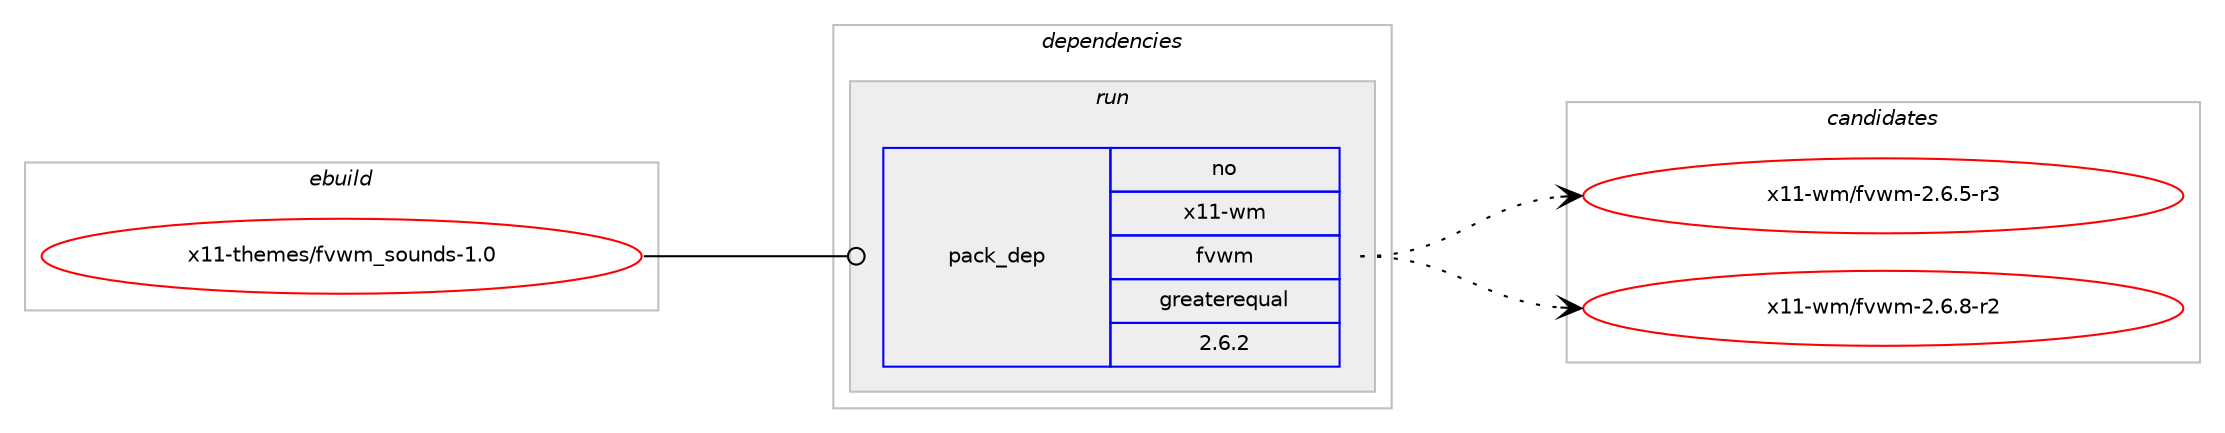 digraph prolog {

# *************
# Graph options
# *************

newrank=true;
concentrate=true;
compound=true;
graph [rankdir=LR,fontname=Helvetica,fontsize=10,ranksep=1.5];#, ranksep=2.5, nodesep=0.2];
edge  [arrowhead=vee];
node  [fontname=Helvetica,fontsize=10];

# **********
# The ebuild
# **********

subgraph cluster_leftcol {
color=gray;
rank=same;
label=<<i>ebuild</i>>;
id [label="x11-themes/fvwm_sounds-1.0", color=red, width=4, href="../x11-themes/fvwm_sounds-1.0.svg"];
}

# ****************
# The dependencies
# ****************

subgraph cluster_midcol {
color=gray;
label=<<i>dependencies</i>>;
subgraph cluster_compile {
fillcolor="#eeeeee";
style=filled;
label=<<i>compile</i>>;
}
subgraph cluster_compileandrun {
fillcolor="#eeeeee";
style=filled;
label=<<i>compile and run</i>>;
}
subgraph cluster_run {
fillcolor="#eeeeee";
style=filled;
label=<<i>run</i>>;
subgraph pack1721 {
dependency2342 [label=<<TABLE BORDER="0" CELLBORDER="1" CELLSPACING="0" CELLPADDING="4" WIDTH="220"><TR><TD ROWSPAN="6" CELLPADDING="30">pack_dep</TD></TR><TR><TD WIDTH="110">no</TD></TR><TR><TD>x11-wm</TD></TR><TR><TD>fvwm</TD></TR><TR><TD>greaterequal</TD></TR><TR><TD>2.6.2</TD></TR></TABLE>>, shape=none, color=blue];
}
id:e -> dependency2342:w [weight=20,style="solid",arrowhead="odot"];
}
}

# **************
# The candidates
# **************

subgraph cluster_choices {
rank=same;
color=gray;
label=<<i>candidates</i>>;

subgraph choice1721 {
color=black;
nodesep=1;
choice120494945119109471021181191094550465446534511451 [label="x11-wm/fvwm-2.6.5-r3", color=red, width=4,href="../x11-wm/fvwm-2.6.5-r3.svg"];
choice120494945119109471021181191094550465446564511450 [label="x11-wm/fvwm-2.6.8-r2", color=red, width=4,href="../x11-wm/fvwm-2.6.8-r2.svg"];
dependency2342:e -> choice120494945119109471021181191094550465446534511451:w [style=dotted,weight="100"];
dependency2342:e -> choice120494945119109471021181191094550465446564511450:w [style=dotted,weight="100"];
}
}

}
